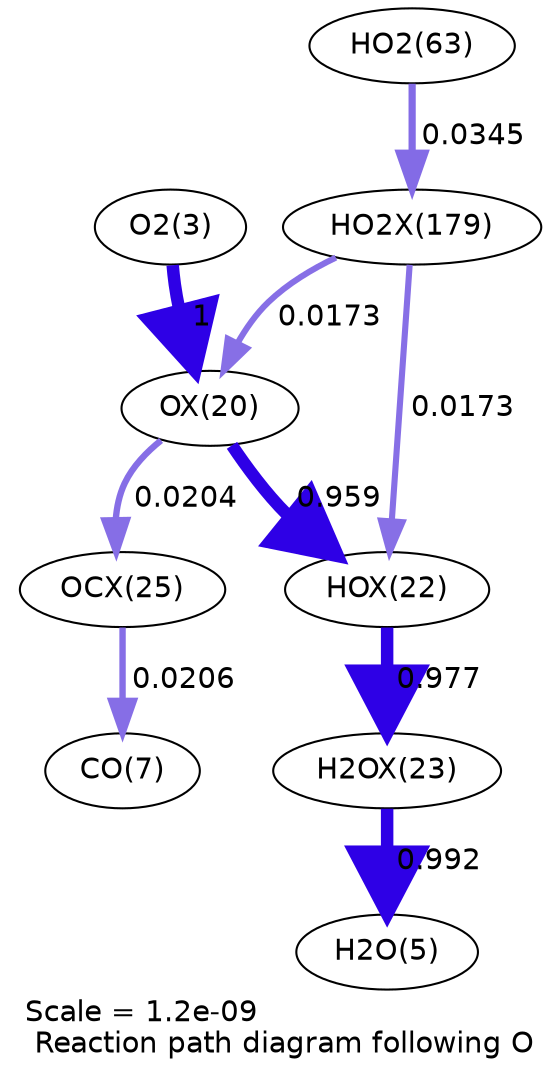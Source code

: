 digraph reaction_paths {
center=1;
s5 -> s87[fontname="Helvetica", penwidth=6, arrowsize=3, color="0.7, 1.5, 0.9"
, label=" 1"];
s87 -> s89[fontname="Helvetica", penwidth=5.97, arrowsize=2.98, color="0.7, 1.46, 0.9"
, label=" 0.959"];
s87 -> s92[fontname="Helvetica", penwidth=3.06, arrowsize=1.53, color="0.7, 0.52, 0.9"
, label=" 0.0204"];
s107 -> s87[fontname="Helvetica", penwidth=2.94, arrowsize=1.47, color="0.7, 0.517, 0.9"
, label=" 0.0173"];
s89 -> s90[fontname="Helvetica", penwidth=5.98, arrowsize=2.99, color="0.7, 1.48, 0.9"
, label=" 0.977"];
s107 -> s89[fontname="Helvetica", penwidth=2.94, arrowsize=1.47, color="0.7, 0.517, 0.9"
, label=" 0.0173"];
s90 -> s7[fontname="Helvetica", penwidth=5.99, arrowsize=3, color="0.7, 1.49, 0.9"
, label=" 0.992"];
s92 -> s9[fontname="Helvetica", penwidth=3.07, arrowsize=1.54, color="0.7, 0.521, 0.9"
, label=" 0.0206"];
s32 -> s107[fontname="Helvetica", penwidth=3.46, arrowsize=1.73, color="0.7, 0.535, 0.9"
, label=" 0.0345"];
s5 [ fontname="Helvetica", label="O2(3)"];
s7 [ fontname="Helvetica", label="H2O(5)"];
s9 [ fontname="Helvetica", label="CO(7)"];
s32 [ fontname="Helvetica", label="HO2(63)"];
s87 [ fontname="Helvetica", label="OX(20)"];
s89 [ fontname="Helvetica", label="HOX(22)"];
s90 [ fontname="Helvetica", label="H2OX(23)"];
s92 [ fontname="Helvetica", label="OCX(25)"];
s107 [ fontname="Helvetica", label="HO2X(179)"];
 label = "Scale = 1.2e-09\l Reaction path diagram following O";
 fontname = "Helvetica";
}
